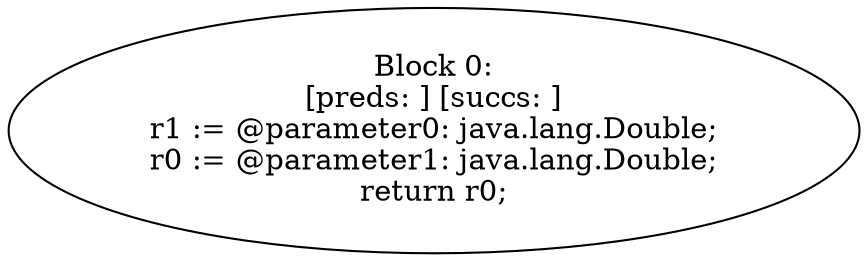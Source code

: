 digraph "unitGraph" {
    "Block 0:
[preds: ] [succs: ]
r1 := @parameter0: java.lang.Double;
r0 := @parameter1: java.lang.Double;
return r0;
"
}
